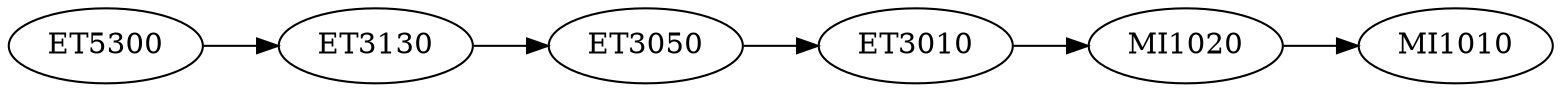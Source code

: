 digraph {
	graph [rankdir=LR]
	ET5300 -> ET3130
	ET3130 -> ET3050
	ET3050 -> ET3010
	ET3010 -> MI1020
	MI1020 -> MI1010
}
